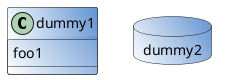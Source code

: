 {
  "sha1": "n62b6tnqwa91ytq42lnsd0cqyxbcu2h",
  "insertion": {
    "when": "2024-06-04T17:28:38.201Z",
    "user": "plantuml@gmail.com"
  }
}
@startuml
allow_mixing
!define MyBlue #6192d1
skinparam class {
  BackgroundColor white\MyBlue
}
skinparam database {
  BackgroundColor white\MyBlue
}
class dummy1 {
  foo1
}
database dummy2
@enduml
